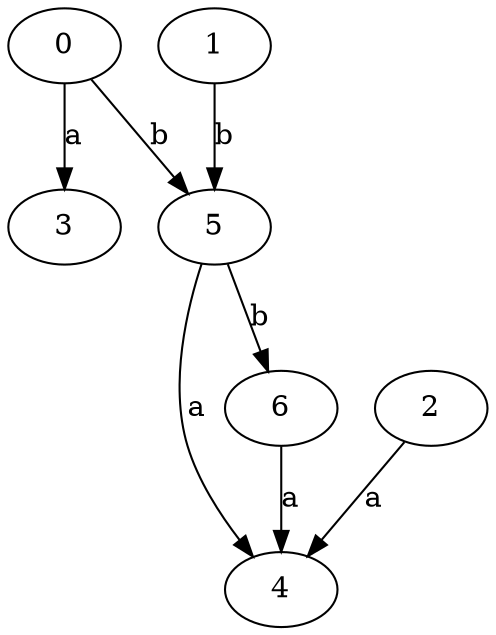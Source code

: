 strict digraph  {
0;
3;
4;
1;
5;
6;
2;
0 -> 3  [label=a];
0 -> 5  [label=b];
1 -> 5  [label=b];
5 -> 4  [label=a];
5 -> 6  [label=b];
6 -> 4  [label=a];
2 -> 4  [label=a];
}
